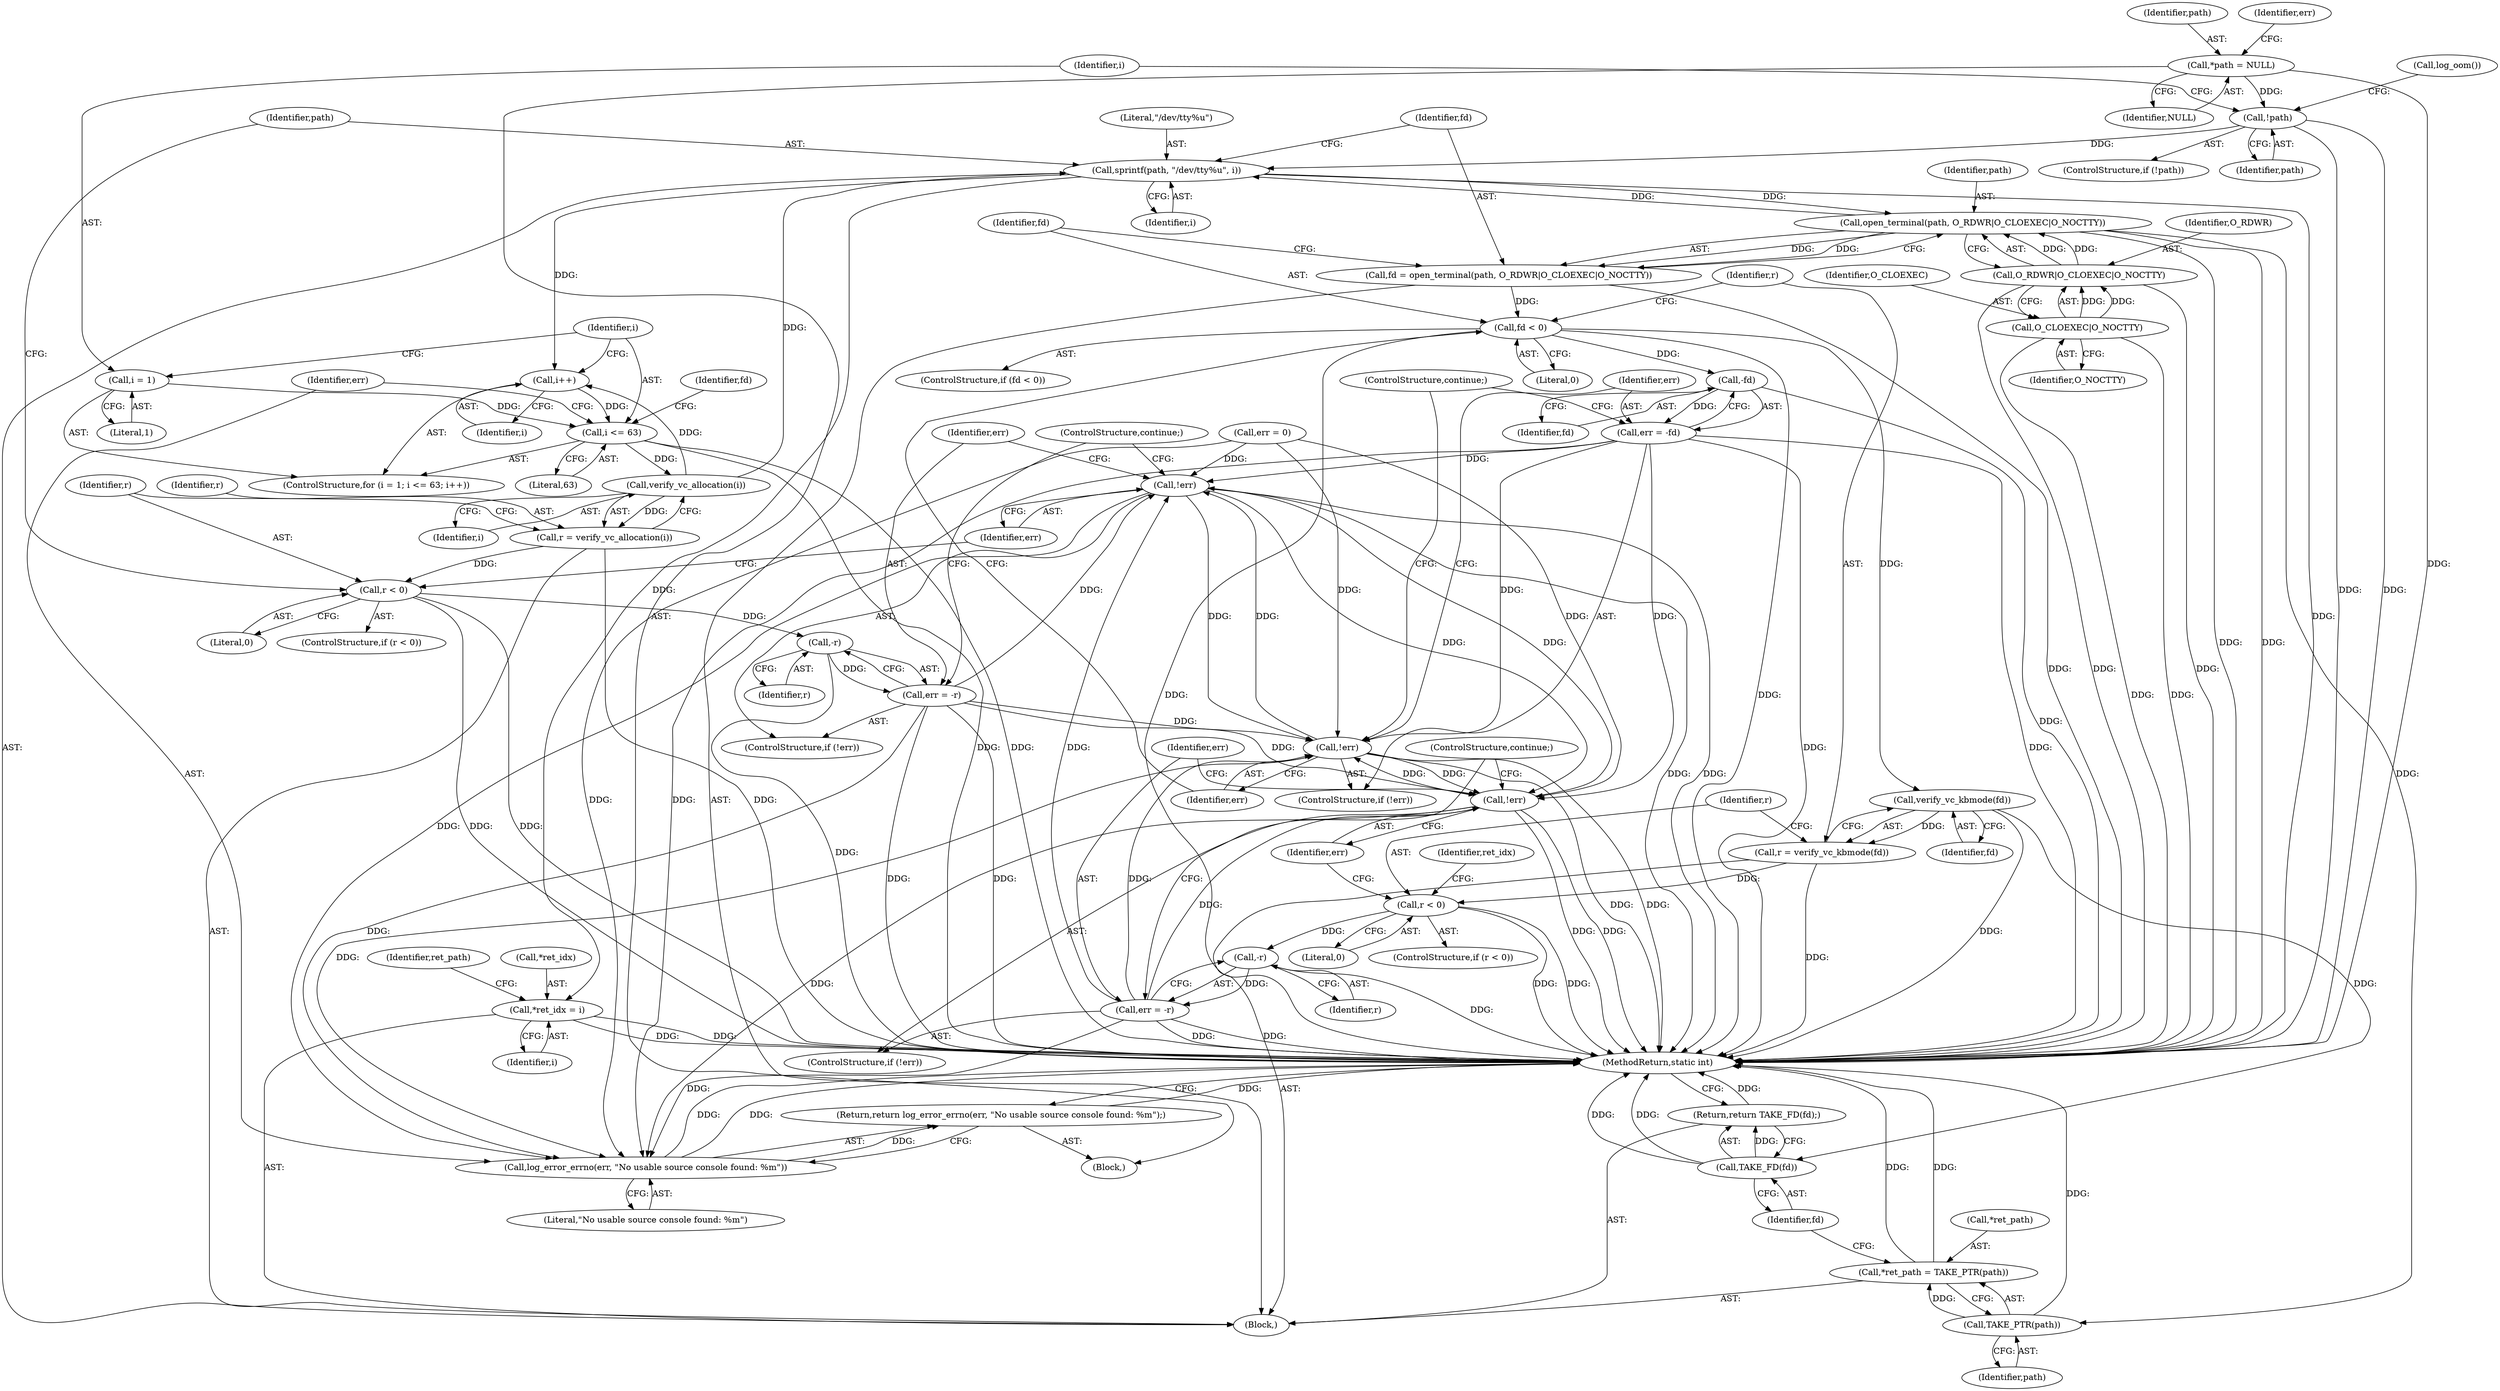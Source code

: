 digraph "1_systemd_9725f1a10f80f5e0ae7d9b60547458622aeb322f_0@API" {
"1000156" [label="(Call,sprintf(path, \"/dev/tty%u\", i))"];
"1000120" [label="(Call,!path)"];
"1000106" [label="(Call,*path = NULL)"];
"1000162" [label="(Call,open_terminal(path, O_RDWR|O_CLOEXEC|O_NOCTTY))"];
"1000156" [label="(Call,sprintf(path, \"/dev/tty%u\", i))"];
"1000141" [label="(Call,verify_vc_allocation(i))"];
"1000128" [label="(Call,i <= 63)"];
"1000125" [label="(Call,i = 1)"];
"1000131" [label="(Call,i++)"];
"1000164" [label="(Call,O_RDWR|O_CLOEXEC|O_NOCTTY)"];
"1000166" [label="(Call,O_CLOEXEC|O_NOCTTY)"];
"1000139" [label="(Call,r = verify_vc_allocation(i))"];
"1000144" [label="(Call,r < 0)"];
"1000153" [label="(Call,-r)"];
"1000151" [label="(Call,err = -r)"];
"1000149" [label="(Call,!err)"];
"1000175" [label="(Call,!err)"];
"1000192" [label="(Call,!err)"];
"1000212" [label="(Call,log_error_errno(err, \"No usable source console found: %m\"))"];
"1000211" [label="(Return,return log_error_errno(err, \"No usable source console found: %m\");)"];
"1000160" [label="(Call,fd = open_terminal(path, O_RDWR|O_CLOEXEC|O_NOCTTY))"];
"1000170" [label="(Call,fd < 0)"];
"1000179" [label="(Call,-fd)"];
"1000177" [label="(Call,err = -fd)"];
"1000184" [label="(Call,verify_vc_kbmode(fd))"];
"1000182" [label="(Call,r = verify_vc_kbmode(fd))"];
"1000187" [label="(Call,r < 0)"];
"1000196" [label="(Call,-r)"];
"1000194" [label="(Call,err = -r)"];
"1000209" [label="(Call,TAKE_FD(fd))"];
"1000208" [label="(Return,return TAKE_FD(fd);)"];
"1000206" [label="(Call,TAKE_PTR(path))"];
"1000203" [label="(Call,*ret_path = TAKE_PTR(path))"];
"1000199" [label="(Call,*ret_idx = i)"];
"1000133" [label="(Block,)"];
"1000204" [label="(Call,*ret_path)"];
"1000124" [label="(ControlStructure,for (i = 1; i <= 63; i++))"];
"1000177" [label="(Call,err = -fd)"];
"1000203" [label="(Call,*ret_path = TAKE_PTR(path))"];
"1000166" [label="(Call,O_CLOEXEC|O_NOCTTY)"];
"1000187" [label="(Call,r < 0)"];
"1000129" [label="(Identifier,i)"];
"1000127" [label="(Literal,1)"];
"1000183" [label="(Identifier,r)"];
"1000201" [label="(Identifier,ret_idx)"];
"1000213" [label="(Identifier,err)"];
"1000139" [label="(Call,r = verify_vc_allocation(i))"];
"1000175" [label="(Call,!err)"];
"1000180" [label="(Identifier,fd)"];
"1000132" [label="(Identifier,i)"];
"1000188" [label="(Identifier,r)"];
"1000172" [label="(Literal,0)"];
"1000179" [label="(Call,-fd)"];
"1000181" [label="(ControlStructure,continue;)"];
"1000131" [label="(Call,i++)"];
"1000185" [label="(Identifier,fd)"];
"1000199" [label="(Call,*ret_idx = i)"];
"1000165" [label="(Identifier,O_RDWR)"];
"1000209" [label="(Call,TAKE_FD(fd))"];
"1000194" [label="(Call,err = -r)"];
"1000168" [label="(Identifier,O_NOCTTY)"];
"1000123" [label="(Call,log_oom())"];
"1000152" [label="(Identifier,err)"];
"1000212" [label="(Call,log_error_errno(err, \"No usable source console found: %m\"))"];
"1000119" [label="(ControlStructure,if (!path))"];
"1000159" [label="(Identifier,i)"];
"1000191" [label="(ControlStructure,if (!err))"];
"1000120" [label="(Call,!path)"];
"1000140" [label="(Identifier,r)"];
"1000198" [label="(ControlStructure,continue;)"];
"1000162" [label="(Call,open_terminal(path, O_RDWR|O_CLOEXEC|O_NOCTTY))"];
"1000157" [label="(Identifier,path)"];
"1000144" [label="(Call,r < 0)"];
"1000189" [label="(Literal,0)"];
"1000107" [label="(Identifier,path)"];
"1000148" [label="(ControlStructure,if (!err))"];
"1000153" [label="(Call,-r)"];
"1000154" [label="(Identifier,r)"];
"1000104" [label="(Block,)"];
"1000151" [label="(Call,err = -r)"];
"1000169" [label="(ControlStructure,if (fd < 0))"];
"1000143" [label="(ControlStructure,if (r < 0))"];
"1000161" [label="(Identifier,fd)"];
"1000141" [label="(Call,verify_vc_allocation(i))"];
"1000200" [label="(Call,*ret_idx)"];
"1000186" [label="(ControlStructure,if (r < 0))"];
"1000184" [label="(Call,verify_vc_kbmode(fd))"];
"1000195" [label="(Identifier,err)"];
"1000155" [label="(ControlStructure,continue;)"];
"1000142" [label="(Identifier,i)"];
"1000211" [label="(Return,return log_error_errno(err, \"No usable source console found: %m\");)"];
"1000108" [label="(Identifier,NULL)"];
"1000197" [label="(Identifier,r)"];
"1000126" [label="(Identifier,i)"];
"1000176" [label="(Identifier,err)"];
"1000170" [label="(Call,fd < 0)"];
"1000146" [label="(Literal,0)"];
"1000121" [label="(Identifier,path)"];
"1000112" [label="(Identifier,err)"];
"1000158" [label="(Literal,\"/dev/tty%u\")"];
"1000196" [label="(Call,-r)"];
"1000163" [label="(Identifier,path)"];
"1000149" [label="(Call,!err)"];
"1000193" [label="(Identifier,err)"];
"1000207" [label="(Identifier,path)"];
"1000192" [label="(Call,!err)"];
"1000156" [label="(Call,sprintf(path, \"/dev/tty%u\", i))"];
"1000128" [label="(Call,i <= 63)"];
"1000150" [label="(Identifier,err)"];
"1000210" [label="(Identifier,fd)"];
"1000125" [label="(Call,i = 1)"];
"1000164" [label="(Call,O_RDWR|O_CLOEXEC|O_NOCTTY)"];
"1000174" [label="(ControlStructure,if (!err))"];
"1000182" [label="(Call,r = verify_vc_kbmode(fd))"];
"1000145" [label="(Identifier,r)"];
"1000171" [label="(Identifier,fd)"];
"1000214" [label="(Literal,\"No usable source console found: %m\")"];
"1000178" [label="(Identifier,err)"];
"1000130" [label="(Literal,63)"];
"1000205" [label="(Identifier,ret_path)"];
"1000106" [label="(Call,*path = NULL)"];
"1000111" [label="(Call,err = 0)"];
"1000215" [label="(MethodReturn,static int)"];
"1000206" [label="(Call,TAKE_PTR(path))"];
"1000208" [label="(Return,return TAKE_FD(fd);)"];
"1000160" [label="(Call,fd = open_terminal(path, O_RDWR|O_CLOEXEC|O_NOCTTY))"];
"1000202" [label="(Identifier,i)"];
"1000167" [label="(Identifier,O_CLOEXEC)"];
"1000136" [label="(Identifier,fd)"];
"1000156" -> "1000133"  [label="AST: "];
"1000156" -> "1000159"  [label="CFG: "];
"1000157" -> "1000156"  [label="AST: "];
"1000158" -> "1000156"  [label="AST: "];
"1000159" -> "1000156"  [label="AST: "];
"1000161" -> "1000156"  [label="CFG: "];
"1000156" -> "1000215"  [label="DDG: "];
"1000156" -> "1000131"  [label="DDG: "];
"1000120" -> "1000156"  [label="DDG: "];
"1000162" -> "1000156"  [label="DDG: "];
"1000141" -> "1000156"  [label="DDG: "];
"1000156" -> "1000162"  [label="DDG: "];
"1000156" -> "1000199"  [label="DDG: "];
"1000120" -> "1000119"  [label="AST: "];
"1000120" -> "1000121"  [label="CFG: "];
"1000121" -> "1000120"  [label="AST: "];
"1000123" -> "1000120"  [label="CFG: "];
"1000126" -> "1000120"  [label="CFG: "];
"1000120" -> "1000215"  [label="DDG: "];
"1000120" -> "1000215"  [label="DDG: "];
"1000106" -> "1000120"  [label="DDG: "];
"1000106" -> "1000104"  [label="AST: "];
"1000106" -> "1000108"  [label="CFG: "];
"1000107" -> "1000106"  [label="AST: "];
"1000108" -> "1000106"  [label="AST: "];
"1000112" -> "1000106"  [label="CFG: "];
"1000106" -> "1000215"  [label="DDG: "];
"1000162" -> "1000160"  [label="AST: "];
"1000162" -> "1000164"  [label="CFG: "];
"1000163" -> "1000162"  [label="AST: "];
"1000164" -> "1000162"  [label="AST: "];
"1000160" -> "1000162"  [label="CFG: "];
"1000162" -> "1000215"  [label="DDG: "];
"1000162" -> "1000215"  [label="DDG: "];
"1000162" -> "1000160"  [label="DDG: "];
"1000162" -> "1000160"  [label="DDG: "];
"1000164" -> "1000162"  [label="DDG: "];
"1000164" -> "1000162"  [label="DDG: "];
"1000162" -> "1000206"  [label="DDG: "];
"1000141" -> "1000139"  [label="AST: "];
"1000141" -> "1000142"  [label="CFG: "];
"1000142" -> "1000141"  [label="AST: "];
"1000139" -> "1000141"  [label="CFG: "];
"1000141" -> "1000131"  [label="DDG: "];
"1000141" -> "1000139"  [label="DDG: "];
"1000128" -> "1000141"  [label="DDG: "];
"1000128" -> "1000124"  [label="AST: "];
"1000128" -> "1000130"  [label="CFG: "];
"1000129" -> "1000128"  [label="AST: "];
"1000130" -> "1000128"  [label="AST: "];
"1000136" -> "1000128"  [label="CFG: "];
"1000213" -> "1000128"  [label="CFG: "];
"1000128" -> "1000215"  [label="DDG: "];
"1000128" -> "1000215"  [label="DDG: "];
"1000125" -> "1000128"  [label="DDG: "];
"1000131" -> "1000128"  [label="DDG: "];
"1000125" -> "1000124"  [label="AST: "];
"1000125" -> "1000127"  [label="CFG: "];
"1000126" -> "1000125"  [label="AST: "];
"1000127" -> "1000125"  [label="AST: "];
"1000129" -> "1000125"  [label="CFG: "];
"1000131" -> "1000124"  [label="AST: "];
"1000131" -> "1000132"  [label="CFG: "];
"1000132" -> "1000131"  [label="AST: "];
"1000129" -> "1000131"  [label="CFG: "];
"1000164" -> "1000166"  [label="CFG: "];
"1000165" -> "1000164"  [label="AST: "];
"1000166" -> "1000164"  [label="AST: "];
"1000164" -> "1000215"  [label="DDG: "];
"1000164" -> "1000215"  [label="DDG: "];
"1000166" -> "1000164"  [label="DDG: "];
"1000166" -> "1000164"  [label="DDG: "];
"1000166" -> "1000168"  [label="CFG: "];
"1000167" -> "1000166"  [label="AST: "];
"1000168" -> "1000166"  [label="AST: "];
"1000166" -> "1000215"  [label="DDG: "];
"1000166" -> "1000215"  [label="DDG: "];
"1000139" -> "1000133"  [label="AST: "];
"1000140" -> "1000139"  [label="AST: "];
"1000145" -> "1000139"  [label="CFG: "];
"1000139" -> "1000215"  [label="DDG: "];
"1000139" -> "1000144"  [label="DDG: "];
"1000144" -> "1000143"  [label="AST: "];
"1000144" -> "1000146"  [label="CFG: "];
"1000145" -> "1000144"  [label="AST: "];
"1000146" -> "1000144"  [label="AST: "];
"1000150" -> "1000144"  [label="CFG: "];
"1000157" -> "1000144"  [label="CFG: "];
"1000144" -> "1000215"  [label="DDG: "];
"1000144" -> "1000215"  [label="DDG: "];
"1000144" -> "1000153"  [label="DDG: "];
"1000153" -> "1000151"  [label="AST: "];
"1000153" -> "1000154"  [label="CFG: "];
"1000154" -> "1000153"  [label="AST: "];
"1000151" -> "1000153"  [label="CFG: "];
"1000153" -> "1000215"  [label="DDG: "];
"1000153" -> "1000151"  [label="DDG: "];
"1000151" -> "1000148"  [label="AST: "];
"1000152" -> "1000151"  [label="AST: "];
"1000155" -> "1000151"  [label="CFG: "];
"1000151" -> "1000215"  [label="DDG: "];
"1000151" -> "1000215"  [label="DDG: "];
"1000151" -> "1000149"  [label="DDG: "];
"1000151" -> "1000175"  [label="DDG: "];
"1000151" -> "1000192"  [label="DDG: "];
"1000151" -> "1000212"  [label="DDG: "];
"1000149" -> "1000148"  [label="AST: "];
"1000149" -> "1000150"  [label="CFG: "];
"1000150" -> "1000149"  [label="AST: "];
"1000152" -> "1000149"  [label="CFG: "];
"1000155" -> "1000149"  [label="CFG: "];
"1000149" -> "1000215"  [label="DDG: "];
"1000149" -> "1000215"  [label="DDG: "];
"1000177" -> "1000149"  [label="DDG: "];
"1000175" -> "1000149"  [label="DDG: "];
"1000111" -> "1000149"  [label="DDG: "];
"1000192" -> "1000149"  [label="DDG: "];
"1000194" -> "1000149"  [label="DDG: "];
"1000149" -> "1000175"  [label="DDG: "];
"1000149" -> "1000192"  [label="DDG: "];
"1000149" -> "1000212"  [label="DDG: "];
"1000175" -> "1000174"  [label="AST: "];
"1000175" -> "1000176"  [label="CFG: "];
"1000176" -> "1000175"  [label="AST: "];
"1000178" -> "1000175"  [label="CFG: "];
"1000181" -> "1000175"  [label="CFG: "];
"1000175" -> "1000215"  [label="DDG: "];
"1000175" -> "1000215"  [label="DDG: "];
"1000177" -> "1000175"  [label="DDG: "];
"1000111" -> "1000175"  [label="DDG: "];
"1000192" -> "1000175"  [label="DDG: "];
"1000194" -> "1000175"  [label="DDG: "];
"1000175" -> "1000192"  [label="DDG: "];
"1000175" -> "1000212"  [label="DDG: "];
"1000192" -> "1000191"  [label="AST: "];
"1000192" -> "1000193"  [label="CFG: "];
"1000193" -> "1000192"  [label="AST: "];
"1000195" -> "1000192"  [label="CFG: "];
"1000198" -> "1000192"  [label="CFG: "];
"1000192" -> "1000215"  [label="DDG: "];
"1000192" -> "1000215"  [label="DDG: "];
"1000177" -> "1000192"  [label="DDG: "];
"1000111" -> "1000192"  [label="DDG: "];
"1000194" -> "1000192"  [label="DDG: "];
"1000192" -> "1000212"  [label="DDG: "];
"1000212" -> "1000211"  [label="AST: "];
"1000212" -> "1000214"  [label="CFG: "];
"1000213" -> "1000212"  [label="AST: "];
"1000214" -> "1000212"  [label="AST: "];
"1000211" -> "1000212"  [label="CFG: "];
"1000212" -> "1000215"  [label="DDG: "];
"1000212" -> "1000215"  [label="DDG: "];
"1000212" -> "1000211"  [label="DDG: "];
"1000177" -> "1000212"  [label="DDG: "];
"1000111" -> "1000212"  [label="DDG: "];
"1000194" -> "1000212"  [label="DDG: "];
"1000211" -> "1000104"  [label="AST: "];
"1000215" -> "1000211"  [label="CFG: "];
"1000211" -> "1000215"  [label="DDG: "];
"1000160" -> "1000133"  [label="AST: "];
"1000161" -> "1000160"  [label="AST: "];
"1000171" -> "1000160"  [label="CFG: "];
"1000160" -> "1000215"  [label="DDG: "];
"1000160" -> "1000170"  [label="DDG: "];
"1000170" -> "1000169"  [label="AST: "];
"1000170" -> "1000172"  [label="CFG: "];
"1000171" -> "1000170"  [label="AST: "];
"1000172" -> "1000170"  [label="AST: "];
"1000176" -> "1000170"  [label="CFG: "];
"1000183" -> "1000170"  [label="CFG: "];
"1000170" -> "1000215"  [label="DDG: "];
"1000170" -> "1000215"  [label="DDG: "];
"1000170" -> "1000179"  [label="DDG: "];
"1000170" -> "1000184"  [label="DDG: "];
"1000179" -> "1000177"  [label="AST: "];
"1000179" -> "1000180"  [label="CFG: "];
"1000180" -> "1000179"  [label="AST: "];
"1000177" -> "1000179"  [label="CFG: "];
"1000179" -> "1000215"  [label="DDG: "];
"1000179" -> "1000177"  [label="DDG: "];
"1000177" -> "1000174"  [label="AST: "];
"1000178" -> "1000177"  [label="AST: "];
"1000181" -> "1000177"  [label="CFG: "];
"1000177" -> "1000215"  [label="DDG: "];
"1000177" -> "1000215"  [label="DDG: "];
"1000184" -> "1000182"  [label="AST: "];
"1000184" -> "1000185"  [label="CFG: "];
"1000185" -> "1000184"  [label="AST: "];
"1000182" -> "1000184"  [label="CFG: "];
"1000184" -> "1000215"  [label="DDG: "];
"1000184" -> "1000182"  [label="DDG: "];
"1000184" -> "1000209"  [label="DDG: "];
"1000182" -> "1000133"  [label="AST: "];
"1000183" -> "1000182"  [label="AST: "];
"1000188" -> "1000182"  [label="CFG: "];
"1000182" -> "1000215"  [label="DDG: "];
"1000182" -> "1000187"  [label="DDG: "];
"1000187" -> "1000186"  [label="AST: "];
"1000187" -> "1000189"  [label="CFG: "];
"1000188" -> "1000187"  [label="AST: "];
"1000189" -> "1000187"  [label="AST: "];
"1000193" -> "1000187"  [label="CFG: "];
"1000201" -> "1000187"  [label="CFG: "];
"1000187" -> "1000215"  [label="DDG: "];
"1000187" -> "1000215"  [label="DDG: "];
"1000187" -> "1000196"  [label="DDG: "];
"1000196" -> "1000194"  [label="AST: "];
"1000196" -> "1000197"  [label="CFG: "];
"1000197" -> "1000196"  [label="AST: "];
"1000194" -> "1000196"  [label="CFG: "];
"1000196" -> "1000215"  [label="DDG: "];
"1000196" -> "1000194"  [label="DDG: "];
"1000194" -> "1000191"  [label="AST: "];
"1000195" -> "1000194"  [label="AST: "];
"1000198" -> "1000194"  [label="CFG: "];
"1000194" -> "1000215"  [label="DDG: "];
"1000194" -> "1000215"  [label="DDG: "];
"1000209" -> "1000208"  [label="AST: "];
"1000209" -> "1000210"  [label="CFG: "];
"1000210" -> "1000209"  [label="AST: "];
"1000208" -> "1000209"  [label="CFG: "];
"1000209" -> "1000215"  [label="DDG: "];
"1000209" -> "1000215"  [label="DDG: "];
"1000209" -> "1000208"  [label="DDG: "];
"1000208" -> "1000133"  [label="AST: "];
"1000215" -> "1000208"  [label="CFG: "];
"1000208" -> "1000215"  [label="DDG: "];
"1000206" -> "1000203"  [label="AST: "];
"1000206" -> "1000207"  [label="CFG: "];
"1000207" -> "1000206"  [label="AST: "];
"1000203" -> "1000206"  [label="CFG: "];
"1000206" -> "1000215"  [label="DDG: "];
"1000206" -> "1000203"  [label="DDG: "];
"1000203" -> "1000133"  [label="AST: "];
"1000204" -> "1000203"  [label="AST: "];
"1000210" -> "1000203"  [label="CFG: "];
"1000203" -> "1000215"  [label="DDG: "];
"1000203" -> "1000215"  [label="DDG: "];
"1000199" -> "1000133"  [label="AST: "];
"1000199" -> "1000202"  [label="CFG: "];
"1000200" -> "1000199"  [label="AST: "];
"1000202" -> "1000199"  [label="AST: "];
"1000205" -> "1000199"  [label="CFG: "];
"1000199" -> "1000215"  [label="DDG: "];
"1000199" -> "1000215"  [label="DDG: "];
}
